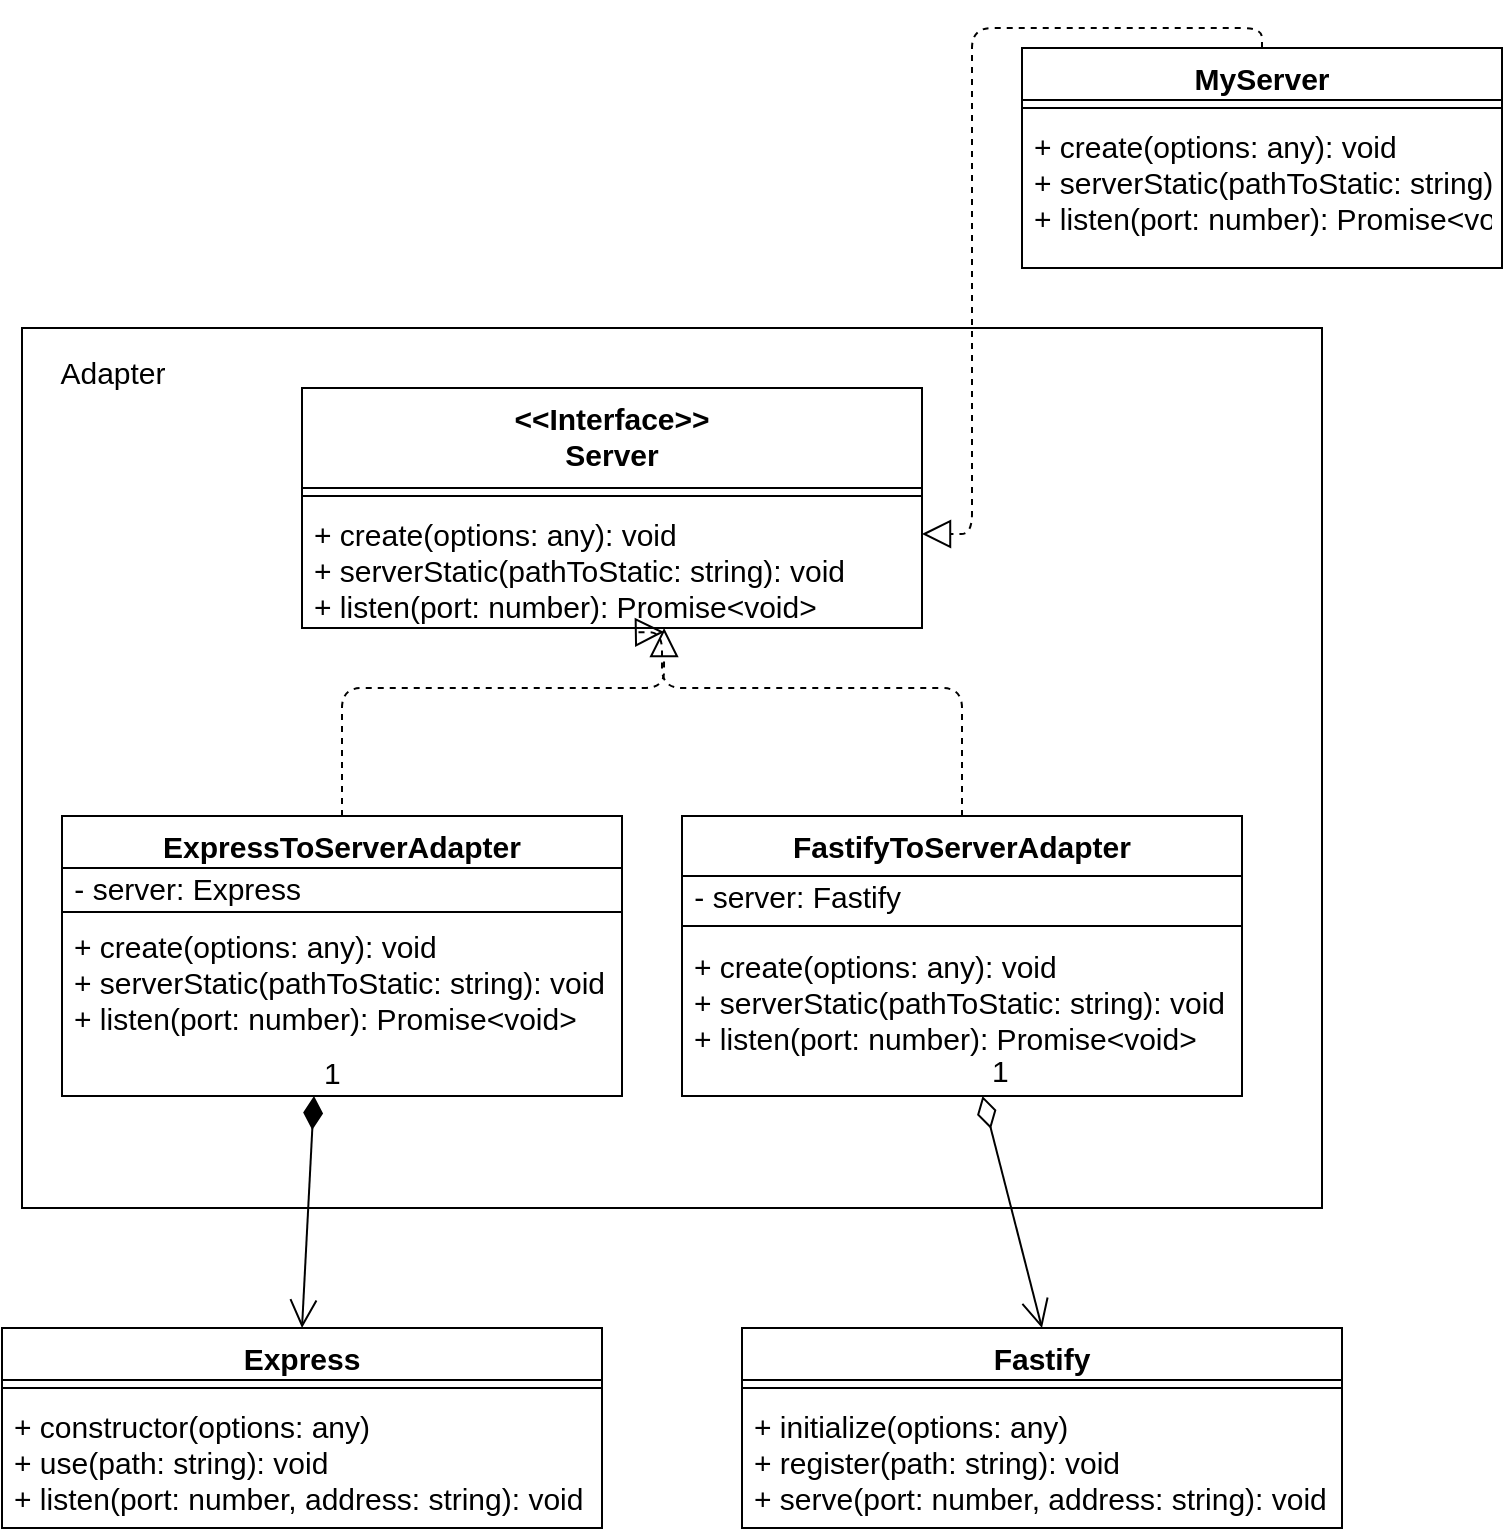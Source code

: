 <mxfile>
    <diagram id="C5RBs43oDa-KdzZeNtuy" name="Page-1">
        <mxGraphModel dx="669" dy="970" grid="1" gridSize="10" guides="1" tooltips="1" connect="1" arrows="1" fold="1" page="1" pageScale="1" pageWidth="827" pageHeight="1169" math="0" shadow="0">
            <root>
                <mxCell id="WIyWlLk6GJQsqaUBKTNV-0"/>
                <mxCell id="WIyWlLk6GJQsqaUBKTNV-1" parent="WIyWlLk6GJQsqaUBKTNV-0"/>
                <mxCell id="0" value="" style="rounded=0;whiteSpace=wrap;html=1;align=left;" parent="WIyWlLk6GJQsqaUBKTNV-1" vertex="1">
                    <mxGeometry x="50" y="170" width="650" height="440" as="geometry"/>
                </mxCell>
                <mxCell id="KU0GfX7w_1wsWiBgripw-49" value="&lt;&lt;Interface&gt;&gt;&#10;Server" style="swimlane;fontStyle=1;align=center;verticalAlign=top;childLayout=stackLayout;horizontal=1;startSize=50;horizontalStack=0;resizeParent=1;resizeParentMax=0;resizeLast=0;collapsible=1;marginBottom=0;labelBackgroundColor=none;labelBorderColor=none;fontSize=15;" parent="WIyWlLk6GJQsqaUBKTNV-1" vertex="1">
                    <mxGeometry x="190" y="200" width="310" height="120" as="geometry">
                        <mxRectangle x="310" y="270" width="100" height="26" as="alternateBounds"/>
                    </mxGeometry>
                </mxCell>
                <mxCell id="KU0GfX7w_1wsWiBgripw-51" value="" style="line;strokeWidth=1;fillColor=none;align=left;verticalAlign=middle;spacingTop=-1;spacingLeft=3;spacingRight=3;rotatable=0;labelPosition=right;points=[];portConstraint=eastwest;labelBackgroundColor=none;labelBorderColor=none;" parent="KU0GfX7w_1wsWiBgripw-49" vertex="1">
                    <mxGeometry y="50" width="310" height="8" as="geometry"/>
                </mxCell>
                <mxCell id="KU0GfX7w_1wsWiBgripw-52" value="+ create(options: any): void&#10;+ serverStatic(pathToStatic: string): void&#10;+ listen(port: number): Promise&lt;void&gt;" style="text;strokeColor=none;fillColor=none;align=left;verticalAlign=top;spacingLeft=4;spacingRight=4;overflow=hidden;rotatable=0;points=[[0,0.5],[1,0.5]];portConstraint=eastwest;labelBackgroundColor=none;labelBorderColor=none;fontSize=15;" parent="KU0GfX7w_1wsWiBgripw-49" vertex="1">
                    <mxGeometry y="58" width="310" height="62" as="geometry"/>
                </mxCell>
                <mxCell id="1" value="&lt;span style=&quot;font-weight: normal&quot;&gt;&lt;font style=&quot;font-size: 15px&quot;&gt;Adapter&lt;br&gt;&lt;/font&gt;&lt;/span&gt;" style="text;strokeColor=none;fillColor=none;html=1;fontSize=24;fontStyle=1;verticalAlign=middle;align=center;" parent="WIyWlLk6GJQsqaUBKTNV-1" vertex="1">
                    <mxGeometry x="50" y="170" width="90" height="40" as="geometry"/>
                </mxCell>
                <mxCell id="2" value="ExpressToServerAdapter&#10;" style="swimlane;fontStyle=1;align=center;verticalAlign=top;childLayout=stackLayout;horizontal=1;startSize=26;horizontalStack=0;resizeParent=1;resizeParentMax=0;resizeLast=0;collapsible=1;marginBottom=0;fontSize=15;" parent="WIyWlLk6GJQsqaUBKTNV-1" vertex="1">
                    <mxGeometry x="70" y="414" width="280" height="140" as="geometry"/>
                </mxCell>
                <mxCell id="37" value="&amp;nbsp;- server: Express" style="text;html=1;align=left;verticalAlign=middle;resizable=0;points=[];autosize=1;strokeColor=none;fillColor=none;fontSize=15;" parent="2" vertex="1">
                    <mxGeometry y="26" width="280" height="20" as="geometry"/>
                </mxCell>
                <mxCell id="4" value="" style="line;strokeWidth=1;fillColor=none;align=left;verticalAlign=middle;spacingTop=-1;spacingLeft=3;spacingRight=3;rotatable=0;labelPosition=right;points=[];portConstraint=eastwest;fontSize=15;" parent="2" vertex="1">
                    <mxGeometry y="46" width="280" height="4" as="geometry"/>
                </mxCell>
                <mxCell id="5" value="+ create(options: any): void&#10;+ serverStatic(pathToStatic: string): void&#10;+ listen(port: number): Promise&lt;void&gt;" style="text;strokeColor=none;fillColor=none;align=left;verticalAlign=top;spacingLeft=4;spacingRight=4;overflow=hidden;rotatable=0;points=[[0,0.5],[1,0.5]];portConstraint=eastwest;fontSize=15;" parent="2" vertex="1">
                    <mxGeometry y="50" width="280" height="90" as="geometry"/>
                </mxCell>
                <mxCell id="6" value="FastifyToServerAdapter&#10;" style="swimlane;fontStyle=1;align=center;verticalAlign=top;childLayout=stackLayout;horizontal=1;startSize=30;horizontalStack=0;resizeParent=1;resizeParentMax=0;resizeLast=0;collapsible=1;marginBottom=0;fontSize=15;" parent="WIyWlLk6GJQsqaUBKTNV-1" vertex="1">
                    <mxGeometry x="380" y="414" width="280" height="140" as="geometry"/>
                </mxCell>
                <mxCell id="27" value="&lt;span style=&quot;font-size: 15px&quot;&gt;&amp;nbsp;- server: Fastify&lt;/span&gt;" style="text;html=1;align=left;verticalAlign=middle;resizable=0;points=[];autosize=1;strokeColor=none;fillColor=none;" parent="6" vertex="1">
                    <mxGeometry y="30" width="280" height="20" as="geometry"/>
                </mxCell>
                <mxCell id="8" value="" style="line;strokeWidth=1;fillColor=none;align=left;verticalAlign=middle;spacingTop=-1;spacingLeft=3;spacingRight=3;rotatable=0;labelPosition=right;points=[];portConstraint=eastwest;fontSize=15;" parent="6" vertex="1">
                    <mxGeometry y="50" width="280" height="10" as="geometry"/>
                </mxCell>
                <mxCell id="9" value="+ create(options: any): void&#10;+ serverStatic(pathToStatic: string): void&#10;+ listen(port: number): Promise&lt;void&gt;" style="text;strokeColor=none;fillColor=none;align=left;verticalAlign=top;spacingLeft=4;spacingRight=4;overflow=hidden;rotatable=0;points=[[0,0.5],[1,0.5]];portConstraint=eastwest;fontSize=15;" parent="6" vertex="1">
                    <mxGeometry y="60" width="280" height="80" as="geometry"/>
                </mxCell>
                <mxCell id="17" value="Express" style="swimlane;fontStyle=1;align=center;verticalAlign=top;childLayout=stackLayout;horizontal=1;startSize=26;horizontalStack=0;resizeParent=1;resizeParentMax=0;resizeLast=0;collapsible=1;marginBottom=0;fontSize=15;" parent="WIyWlLk6GJQsqaUBKTNV-1" vertex="1">
                    <mxGeometry x="40" y="670" width="300" height="100" as="geometry"/>
                </mxCell>
                <mxCell id="19" value="" style="line;strokeWidth=1;fillColor=none;align=left;verticalAlign=middle;spacingTop=-1;spacingLeft=3;spacingRight=3;rotatable=0;labelPosition=right;points=[];portConstraint=eastwest;fontSize=15;" parent="17" vertex="1">
                    <mxGeometry y="26" width="300" height="8" as="geometry"/>
                </mxCell>
                <mxCell id="20" value="+ constructor(options: any)&#10;+ use(path: string): void&#10;+ listen(port: number, address: string): void" style="text;strokeColor=none;fillColor=none;align=left;verticalAlign=top;spacingLeft=4;spacingRight=4;overflow=hidden;rotatable=0;points=[[0,0.5],[1,0.5]];portConstraint=eastwest;fontSize=15;" parent="17" vertex="1">
                    <mxGeometry y="34" width="300" height="66" as="geometry"/>
                </mxCell>
                <mxCell id="28" value="Fastify" style="swimlane;fontStyle=1;align=center;verticalAlign=top;childLayout=stackLayout;horizontal=1;startSize=26;horizontalStack=0;resizeParent=1;resizeParentMax=0;resizeLast=0;collapsible=1;marginBottom=0;fontSize=15;" parent="WIyWlLk6GJQsqaUBKTNV-1" vertex="1">
                    <mxGeometry x="410" y="670" width="300" height="100" as="geometry"/>
                </mxCell>
                <mxCell id="29" value="" style="line;strokeWidth=1;fillColor=none;align=left;verticalAlign=middle;spacingTop=-1;spacingLeft=3;spacingRight=3;rotatable=0;labelPosition=right;points=[];portConstraint=eastwest;fontSize=15;" parent="28" vertex="1">
                    <mxGeometry y="26" width="300" height="8" as="geometry"/>
                </mxCell>
                <mxCell id="30" value="+ initialize(options: any)&#10;+ register(path: string): void&#10;+ serve(port: number, address: string): void" style="text;strokeColor=none;fillColor=none;align=left;verticalAlign=top;spacingLeft=4;spacingRight=4;overflow=hidden;rotatable=0;points=[[0,0.5],[1,0.5]];portConstraint=eastwest;fontSize=15;" parent="28" vertex="1">
                    <mxGeometry y="34" width="300" height="66" as="geometry"/>
                </mxCell>
                <mxCell id="31" value="1" style="endArrow=open;html=1;endSize=12;startArrow=diamondThin;startSize=14;startFill=0;align=left;verticalAlign=bottom;fontSize=15;entryX=0.5;entryY=0;entryDx=0;entryDy=0;" parent="WIyWlLk6GJQsqaUBKTNV-1" source="9" target="28" edge="1">
                    <mxGeometry x="-1" y="3" relative="1" as="geometry">
                        <mxPoint x="330" y="640" as="sourcePoint"/>
                        <mxPoint x="490" y="640" as="targetPoint"/>
                    </mxGeometry>
                </mxCell>
                <mxCell id="32" value="" style="endArrow=block;dashed=1;endFill=0;endSize=12;html=1;fontSize=15;entryX=1;entryY=0.242;entryDx=0;entryDy=0;entryPerimeter=0;exitX=0.5;exitY=0;exitDx=0;exitDy=0;edgeStyle=orthogonalEdgeStyle;" parent="WIyWlLk6GJQsqaUBKTNV-1" source="33" target="KU0GfX7w_1wsWiBgripw-52" edge="1">
                    <mxGeometry width="160" relative="1" as="geometry">
                        <mxPoint x="720" y="220" as="sourcePoint"/>
                        <mxPoint x="490" y="400" as="targetPoint"/>
                    </mxGeometry>
                </mxCell>
                <mxCell id="33" value="MyServer" style="swimlane;fontStyle=1;align=center;verticalAlign=top;childLayout=stackLayout;horizontal=1;startSize=26;horizontalStack=0;resizeParent=1;resizeParentMax=0;resizeLast=0;collapsible=1;marginBottom=0;fontSize=15;" parent="WIyWlLk6GJQsqaUBKTNV-1" vertex="1">
                    <mxGeometry x="550" y="30" width="240" height="110" as="geometry"/>
                </mxCell>
                <mxCell id="35" value="" style="line;strokeWidth=1;fillColor=none;align=left;verticalAlign=middle;spacingTop=-1;spacingLeft=3;spacingRight=3;rotatable=0;labelPosition=right;points=[];portConstraint=eastwest;fontSize=15;" parent="33" vertex="1">
                    <mxGeometry y="26" width="240" height="8" as="geometry"/>
                </mxCell>
                <mxCell id="36" value="+ create(options: any): void&#10;+ serverStatic(pathToStatic: string): void&#10;+ listen(port: number): Promise&lt;void&gt;" style="text;strokeColor=none;fillColor=none;align=left;verticalAlign=top;spacingLeft=4;spacingRight=4;overflow=hidden;rotatable=0;points=[[0,0.5],[1,0.5]];portConstraint=eastwest;fontSize=15;" parent="33" vertex="1">
                    <mxGeometry y="34" width="240" height="76" as="geometry"/>
                </mxCell>
                <mxCell id="38" value="" style="group" parent="WIyWlLk6GJQsqaUBKTNV-1" vertex="1" connectable="0">
                    <mxGeometry x="310" y="170" width="30" height="40" as="geometry"/>
                </mxCell>
                <mxCell id="12" value="" style="endArrow=block;dashed=1;endFill=0;endSize=12;html=1;fontSize=15;exitX=0.5;exitY=0;exitDx=0;exitDy=0;edgeStyle=orthogonalEdgeStyle;entryX=0.584;entryY=1;entryDx=0;entryDy=0;entryPerimeter=0;" parent="WIyWlLk6GJQsqaUBKTNV-1" source="2" target="KU0GfX7w_1wsWiBgripw-52" edge="1">
                    <mxGeometry width="160" relative="1" as="geometry">
                        <mxPoint x="310" y="330" as="sourcePoint"/>
                        <mxPoint x="300" y="170" as="targetPoint"/>
                        <Array as="points">
                            <mxPoint x="210" y="350"/>
                            <mxPoint x="371" y="350"/>
                        </Array>
                    </mxGeometry>
                </mxCell>
                <mxCell id="13" value="" style="endArrow=block;dashed=1;endFill=0;endSize=12;html=1;fontSize=15;exitX=0.5;exitY=0;exitDx=0;exitDy=0;edgeStyle=orthogonalEdgeStyle;entryX=0.584;entryY=1.032;entryDx=0;entryDy=0;entryPerimeter=0;" parent="WIyWlLk6GJQsqaUBKTNV-1" source="6" target="KU0GfX7w_1wsWiBgripw-52" edge="1">
                    <mxGeometry width="160" relative="1" as="geometry">
                        <mxPoint x="185" y="290" as="sourcePoint"/>
                        <mxPoint x="299" y="170" as="targetPoint"/>
                        <Array as="points">
                            <mxPoint x="520" y="350"/>
                            <mxPoint x="370" y="350"/>
                        </Array>
                    </mxGeometry>
                </mxCell>
                <mxCell id="41" value="1" style="endArrow=open;html=1;endSize=12;startArrow=diamondThin;startSize=14;startFill=1;align=left;verticalAlign=bottom;fontSize=15;entryX=0.5;entryY=0;entryDx=0;entryDy=0;exitX=0.45;exitY=1;exitDx=0;exitDy=0;exitPerimeter=0;" parent="WIyWlLk6GJQsqaUBKTNV-1" source="5" target="17" edge="1">
                    <mxGeometry x="-1" y="3" relative="1" as="geometry">
                        <mxPoint x="180" y="550" as="sourcePoint"/>
                        <mxPoint x="600" y="540" as="targetPoint"/>
                    </mxGeometry>
                </mxCell>
            </root>
        </mxGraphModel>
    </diagram>
</mxfile>
